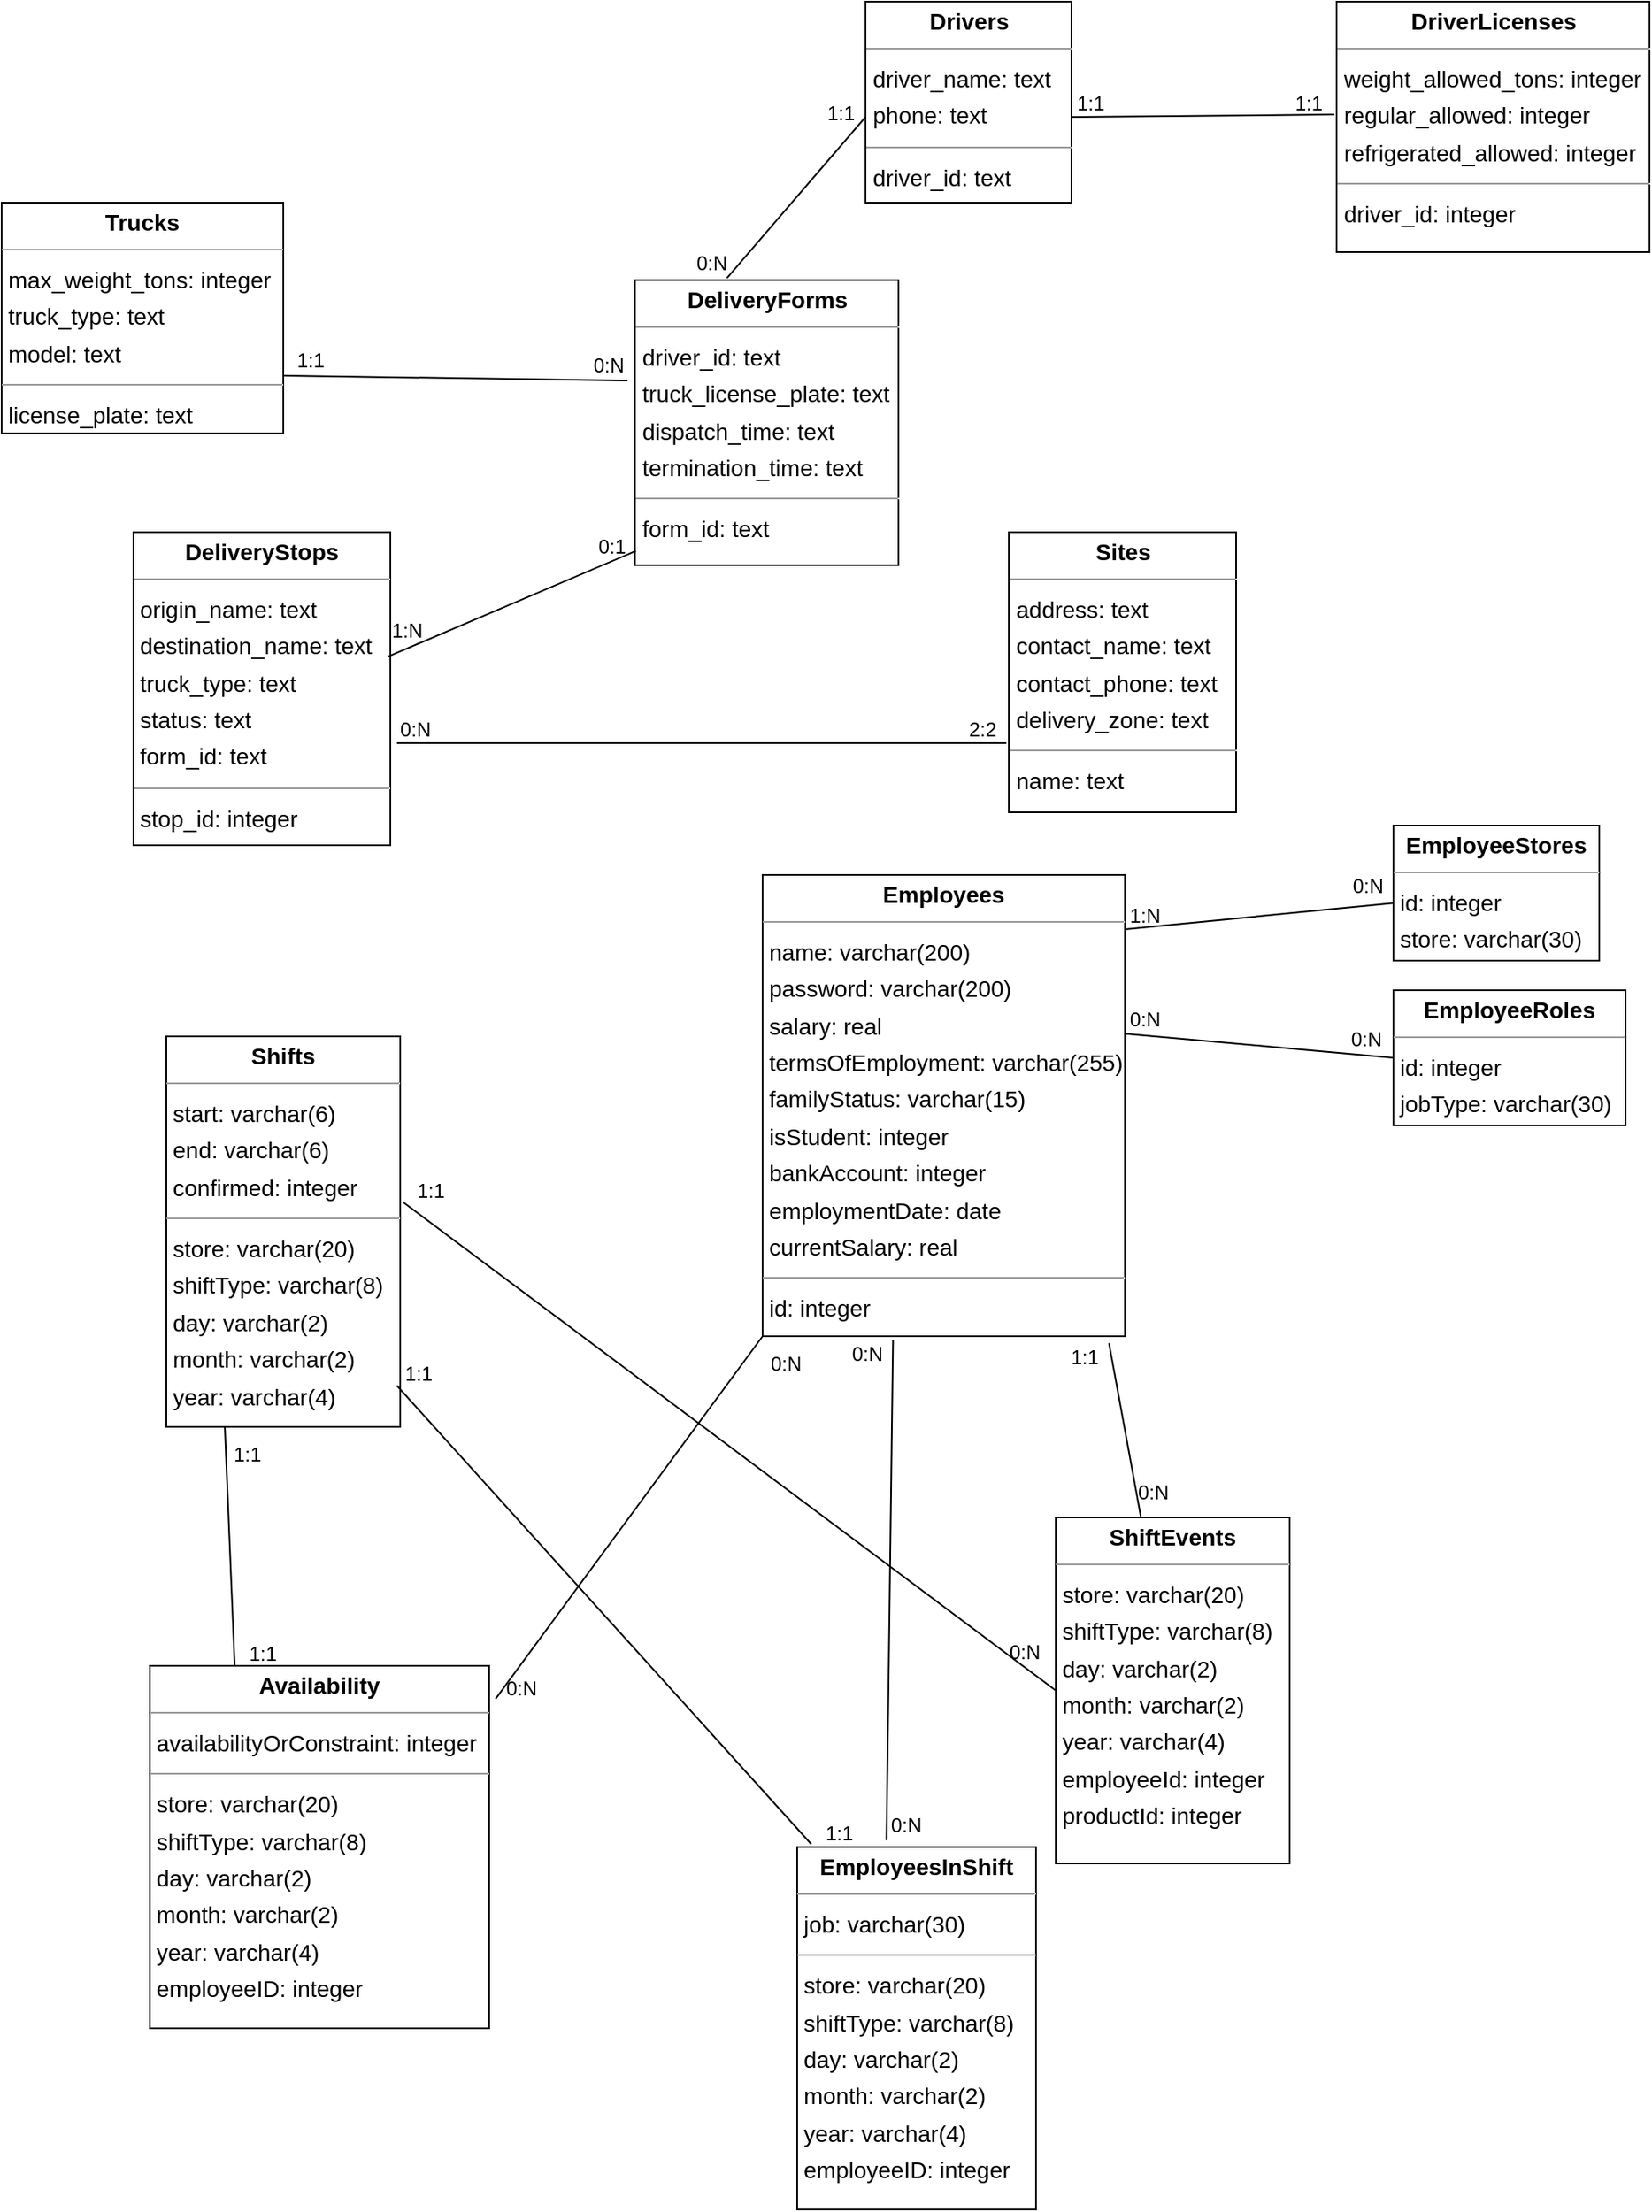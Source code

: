<mxfile version="21.2.7" type="device">
  <diagram id="lE_TnTFSzHgXY5gzvxl4" name="Page-1">
    <mxGraphModel dx="1629" dy="553" grid="1" gridSize="10" guides="1" tooltips="1" connect="1" arrows="1" fold="1" page="0" pageScale="1" pageWidth="827" pageHeight="1169" background="none" math="0" shadow="0">
      <root>
        <mxCell id="0" />
        <mxCell id="1" parent="0" />
        <mxCell id="node7" value="&lt;p style=&quot;margin:0px;margin-top:4px;text-align:center;&quot;&gt;&lt;b&gt;Availability&lt;/b&gt;&lt;/p&gt;&lt;hr size=&quot;1&quot;/&gt;&lt;p style=&quot;margin:0 0 0 4px;line-height:1.6;&quot;&gt; availabilityOrConstraint: integer&lt;/p&gt;&lt;hr size=&quot;1&quot;/&gt;&lt;p style=&quot;margin:0 0 0 4px;line-height:1.6;&quot;&gt; store: varchar(20)&lt;br/&gt; shiftType: varchar(8)&lt;br/&gt; day: varchar(2)&lt;br/&gt; month: varchar(2)&lt;br/&gt; year: varchar(4)&lt;br/&gt; employeeID: integer&lt;/p&gt;" style="verticalAlign=top;align=left;overflow=fill;fontSize=14;fontFamily=Helvetica;html=1;rounded=0;shadow=0;comic=0;labelBackgroundColor=none;strokeWidth=1;" parent="1" vertex="1">
          <mxGeometry x="-170" y="1040" width="206" height="220" as="geometry" />
        </mxCell>
        <mxCell id="node11" value="&lt;p style=&quot;margin:0px;margin-top:4px;text-align:center;&quot;&gt;&lt;b&gt;DeliveryForms&lt;/b&gt;&lt;/p&gt;&lt;hr size=&quot;1&quot;/&gt;&lt;p style=&quot;margin:0 0 0 4px;line-height:1.6;&quot;&gt; driver_id: text&lt;br/&gt; truck_license_plate: text&lt;br/&gt; dispatch_time: text&lt;br/&gt; termination_time: text&lt;/p&gt;&lt;hr size=&quot;1&quot;/&gt;&lt;p style=&quot;margin:0 0 0 4px;line-height:1.6;&quot;&gt; form_id: text&lt;/p&gt;" style="verticalAlign=top;align=left;overflow=fill;fontSize=14;fontFamily=Helvetica;html=1;rounded=0;shadow=0;comic=0;labelBackgroundColor=none;strokeWidth=1;" parent="1" vertex="1">
          <mxGeometry x="124.5" y="199" width="160" height="173" as="geometry" />
        </mxCell>
        <mxCell id="node12" value="&lt;p style=&quot;margin:0px;margin-top:4px;text-align:center;&quot;&gt;&lt;b&gt;DeliveryStops&lt;/b&gt;&lt;/p&gt;&lt;hr size=&quot;1&quot;/&gt;&lt;p style=&quot;margin:0 0 0 4px;line-height:1.6;&quot;&gt; origin_name: text&lt;br/&gt; destination_name: text&lt;br/&gt; truck_type: text&lt;br/&gt; status: text&lt;br/&gt; form_id: text&lt;/p&gt;&lt;hr size=&quot;1&quot;/&gt;&lt;p style=&quot;margin:0 0 0 4px;line-height:1.6;&quot;&gt; stop_id: integer&lt;/p&gt;" style="verticalAlign=top;align=left;overflow=fill;fontSize=14;fontFamily=Helvetica;html=1;rounded=0;shadow=0;comic=0;labelBackgroundColor=none;strokeWidth=1;" parent="1" vertex="1">
          <mxGeometry x="-180" y="352" width="156" height="190" as="geometry" />
        </mxCell>
        <mxCell id="node4" value="&lt;p style=&quot;margin:0px;margin-top:4px;text-align:center;&quot;&gt;&lt;b&gt;DriverLicenses&lt;/b&gt;&lt;/p&gt;&lt;hr size=&quot;1&quot;/&gt;&lt;p style=&quot;margin:0 0 0 4px;line-height:1.6;&quot;&gt; weight_allowed_tons: integer&lt;br/&gt; regular_allowed: integer&lt;br/&gt; refrigerated_allowed: integer&lt;/p&gt;&lt;hr size=&quot;1&quot;/&gt;&lt;p style=&quot;margin:0 0 0 4px;line-height:1.6;&quot;&gt; driver_id: integer&lt;/p&gt;" style="verticalAlign=top;align=left;overflow=fill;fontSize=14;fontFamily=Helvetica;html=1;rounded=0;shadow=0;comic=0;labelBackgroundColor=none;strokeWidth=1;" parent="1" vertex="1">
          <mxGeometry x="550.5" y="30" width="190" height="152" as="geometry" />
        </mxCell>
        <mxCell id="node0" value="&lt;p style=&quot;margin:0px;margin-top:4px;text-align:center;&quot;&gt;&lt;b&gt;Drivers&lt;/b&gt;&lt;/p&gt;&lt;hr size=&quot;1&quot;/&gt;&lt;p style=&quot;margin:0 0 0 4px;line-height:1.6;&quot;&gt; driver_name: text&lt;br/&gt; phone: text&lt;/p&gt;&lt;hr size=&quot;1&quot;/&gt;&lt;p style=&quot;margin:0 0 0 4px;line-height:1.6;&quot;&gt; driver_id: text&lt;/p&gt;" style="verticalAlign=top;align=left;overflow=fill;fontSize=14;fontFamily=Helvetica;html=1;rounded=0;shadow=0;comic=0;labelBackgroundColor=none;strokeWidth=1;" parent="1" vertex="1">
          <mxGeometry x="264.5" y="30" width="125" height="122" as="geometry" />
        </mxCell>
        <mxCell id="node5" value="&lt;p style=&quot;margin:0px;margin-top:4px;text-align:center;&quot;&gt;&lt;b&gt;Employees&lt;/b&gt;&lt;/p&gt;&lt;hr size=&quot;1&quot;/&gt;&lt;p style=&quot;margin:0 0 0 4px;line-height:1.6;&quot;&gt; name: varchar(200)&lt;br/&gt; password: varchar(200)&lt;br/&gt; salary: real&lt;br/&gt; termsOfEmployment: varchar(255)&lt;br/&gt; familyStatus: varchar(15)&lt;br/&gt; isStudent: integer&lt;br/&gt; bankAccount: integer&lt;br/&gt; employmentDate: date&lt;br/&gt; currentSalary: real&lt;/p&gt;&lt;hr size=&quot;1&quot;/&gt;&lt;p style=&quot;margin:0 0 0 4px;line-height:1.6;&quot;&gt; id: integer&lt;/p&gt;" style="verticalAlign=top;align=left;overflow=fill;fontSize=14;fontFamily=Helvetica;html=1;rounded=0;shadow=0;comic=0;labelBackgroundColor=none;strokeWidth=1;" parent="1" vertex="1">
          <mxGeometry x="202" y="560" width="220" height="280" as="geometry" />
        </mxCell>
        <mxCell id="node8" value="&lt;p style=&quot;margin:0px;margin-top:4px;text-align:center;&quot;&gt;&lt;b&gt;EmployeesInShift&lt;/b&gt;&lt;/p&gt;&lt;hr size=&quot;1&quot;/&gt;&lt;p style=&quot;margin:0 0 0 4px;line-height:1.6;&quot;&gt; job: varchar(30)&lt;/p&gt;&lt;hr size=&quot;1&quot;/&gt;&lt;p style=&quot;margin:0 0 0 4px;line-height:1.6;&quot;&gt; store: varchar(20)&lt;br/&gt; shiftType: varchar(8)&lt;br/&gt; day: varchar(2)&lt;br/&gt; month: varchar(2)&lt;br/&gt; year: varchar(4)&lt;br/&gt; employeeID: integer&lt;/p&gt;" style="verticalAlign=top;align=left;overflow=fill;fontSize=14;fontFamily=Helvetica;html=1;rounded=0;shadow=0;comic=0;labelBackgroundColor=none;strokeWidth=1;" parent="1" vertex="1">
          <mxGeometry x="223" y="1150" width="145" height="220" as="geometry" />
        </mxCell>
        <mxCell id="node3" value="&lt;p style=&quot;margin:0px;margin-top:4px;text-align:center;&quot;&gt;&lt;b&gt;EmployeeRoles&lt;/b&gt;&lt;/p&gt;&lt;hr size=&quot;1&quot;&gt;&lt;p style=&quot;margin:0 0 0 4px;line-height:1.6;&quot;&gt; id: integer&lt;br&gt; jobType: varchar(30)&lt;/p&gt;" style="verticalAlign=top;align=left;overflow=fill;fontSize=14;fontFamily=Helvetica;html=1;rounded=0;shadow=0;comic=0;labelBackgroundColor=none;strokeWidth=1;" parent="1" vertex="1">
          <mxGeometry x="585" y="630" width="141" height="82" as="geometry" />
        </mxCell>
        <mxCell id="node2" value="&lt;p style=&quot;margin:0px;margin-top:4px;text-align:center;&quot;&gt;&lt;b&gt;ShiftEvents&lt;/b&gt;&lt;/p&gt;&lt;hr size=&quot;1&quot;/&gt;&lt;p style=&quot;margin:0 0 0 4px;line-height:1.6;&quot;&gt; store: varchar(20)&lt;br/&gt; shiftType: varchar(8)&lt;br/&gt; day: varchar(2)&lt;br/&gt; month: varchar(2)&lt;br/&gt; year: varchar(4)&lt;br/&gt; employeeId: integer&lt;br/&gt; productId: integer&lt;/p&gt;" style="verticalAlign=top;align=left;overflow=fill;fontSize=14;fontFamily=Helvetica;html=1;rounded=0;shadow=0;comic=0;labelBackgroundColor=none;strokeWidth=1;" parent="1" vertex="1">
          <mxGeometry x="380" y="950" width="142" height="210" as="geometry" />
        </mxCell>
        <mxCell id="node9" value="&lt;p style=&quot;margin:0px;margin-top:4px;text-align:center;&quot;&gt;&lt;b&gt;Sites&lt;/b&gt;&lt;/p&gt;&lt;hr size=&quot;1&quot;/&gt;&lt;p style=&quot;margin:0 0 0 4px;line-height:1.6;&quot;&gt; address: text&lt;br/&gt; contact_name: text&lt;br/&gt; contact_phone: text&lt;br/&gt; delivery_zone: text&lt;/p&gt;&lt;hr size=&quot;1&quot;/&gt;&lt;p style=&quot;margin:0 0 0 4px;line-height:1.6;&quot;&gt; name: text&lt;/p&gt;" style="verticalAlign=top;align=left;overflow=fill;fontSize=14;fontFamily=Helvetica;html=1;rounded=0;shadow=0;comic=0;labelBackgroundColor=none;strokeWidth=1;" parent="1" vertex="1">
          <mxGeometry x="351.5" y="352" width="138" height="170" as="geometry" />
        </mxCell>
        <mxCell id="node10" value="&lt;p style=&quot;margin:0px;margin-top:4px;text-align:center;&quot;&gt;&lt;b&gt;EmployeeStores&lt;/b&gt;&lt;/p&gt;&lt;hr size=&quot;1&quot;&gt;&lt;p style=&quot;margin:0 0 0 4px;line-height:1.6;&quot;&gt; id: integer&lt;br&gt; store: varchar(30)&lt;/p&gt;" style="verticalAlign=top;align=left;overflow=fill;fontSize=14;fontFamily=Helvetica;html=1;rounded=0;shadow=0;comic=0;labelBackgroundColor=none;strokeWidth=1;" parent="1" vertex="1">
          <mxGeometry x="585" y="530" width="125" height="82" as="geometry" />
        </mxCell>
        <mxCell id="node13" value="&lt;p style=&quot;margin:0px;margin-top:4px;text-align:center;&quot;&gt;&lt;b&gt;Trucks&lt;/b&gt;&lt;/p&gt;&lt;hr size=&quot;1&quot;/&gt;&lt;p style=&quot;margin:0 0 0 4px;line-height:1.6;&quot;&gt; max_weight_tons: integer&lt;br/&gt; truck_type: text&lt;br/&gt; model: text&lt;/p&gt;&lt;hr size=&quot;1&quot;/&gt;&lt;p style=&quot;margin:0 0 0 4px;line-height:1.6;&quot;&gt; license_plate: text&lt;/p&gt;" style="verticalAlign=top;align=left;overflow=fill;fontSize=14;fontFamily=Helvetica;html=1;rounded=0;shadow=0;comic=0;labelBackgroundColor=none;strokeWidth=1;" parent="1" vertex="1">
          <mxGeometry x="-260" y="152" width="171" height="140" as="geometry" />
        </mxCell>
        <mxCell id="node1" value="&lt;p style=&quot;margin:0px;margin-top:4px;text-align:center;&quot;&gt;&lt;b&gt;Shifts&lt;/b&gt;&lt;/p&gt;&lt;hr size=&quot;1&quot;/&gt;&lt;p style=&quot;margin:0 0 0 4px;line-height:1.6;&quot;&gt; start: varchar(6)&lt;br/&gt; end: varchar(6)&lt;br/&gt; confirmed: integer&lt;/p&gt;&lt;hr size=&quot;1&quot;/&gt;&lt;p style=&quot;margin:0 0 0 4px;line-height:1.6;&quot;&gt; store: varchar(20)&lt;br/&gt; shiftType: varchar(8)&lt;br/&gt; day: varchar(2)&lt;br/&gt; month: varchar(2)&lt;br/&gt; year: varchar(4)&lt;/p&gt;" style="verticalAlign=top;align=left;overflow=fill;fontSize=14;fontFamily=Helvetica;html=1;rounded=0;shadow=0;comic=0;labelBackgroundColor=none;strokeWidth=1;" parent="1" vertex="1">
          <mxGeometry x="-160" y="658" width="142" height="237" as="geometry" />
        </mxCell>
        <mxCell id="BSmRTGBQJOk3SIV4wtqb-3" value="" style="endArrow=none;html=1;rounded=0;exitX=1;exitY=0.75;exitDx=0;exitDy=0;" edge="1" parent="1" source="node13">
          <mxGeometry relative="1" as="geometry">
            <mxPoint x="310" y="310" as="sourcePoint" />
            <mxPoint x="120" y="260" as="targetPoint" />
          </mxGeometry>
        </mxCell>
        <mxCell id="BSmRTGBQJOk3SIV4wtqb-4" value="0:N" style="resizable=0;html=1;whiteSpace=wrap;align=right;verticalAlign=bottom;" connectable="0" vertex="1" parent="BSmRTGBQJOk3SIV4wtqb-3">
          <mxGeometry x="1" relative="1" as="geometry" />
        </mxCell>
        <mxCell id="BSmRTGBQJOk3SIV4wtqb-5" value="1:1" style="resizable=0;html=1;whiteSpace=wrap;align=right;verticalAlign=bottom;" connectable="0" vertex="1" parent="1">
          <mxGeometry x="140.0" y="310.004" as="geometry">
            <mxPoint x="-203" y="-54" as="offset" />
          </mxGeometry>
        </mxCell>
        <mxCell id="BSmRTGBQJOk3SIV4wtqb-6" value="" style="endArrow=none;html=1;rounded=0;exitX=0.992;exitY=0.397;exitDx=0;exitDy=0;exitPerimeter=0;entryX=0.004;entryY=0.95;entryDx=0;entryDy=0;entryPerimeter=0;" edge="1" parent="1" source="node12" target="node11">
          <mxGeometry relative="1" as="geometry">
            <mxPoint x="310" y="310" as="sourcePoint" />
            <mxPoint x="470" y="310" as="targetPoint" />
          </mxGeometry>
        </mxCell>
        <mxCell id="BSmRTGBQJOk3SIV4wtqb-7" value="1:N" style="resizable=0;html=1;whiteSpace=wrap;align=left;verticalAlign=bottom;" connectable="0" vertex="1" parent="BSmRTGBQJOk3SIV4wtqb-6">
          <mxGeometry x="-1" relative="1" as="geometry">
            <mxPoint y="-7" as="offset" />
          </mxGeometry>
        </mxCell>
        <mxCell id="BSmRTGBQJOk3SIV4wtqb-8" value="0:1" style="resizable=0;html=1;whiteSpace=wrap;align=right;verticalAlign=bottom;" connectable="0" vertex="1" parent="BSmRTGBQJOk3SIV4wtqb-6">
          <mxGeometry x="1" relative="1" as="geometry">
            <mxPoint x="-5" y="6" as="offset" />
          </mxGeometry>
        </mxCell>
        <mxCell id="BSmRTGBQJOk3SIV4wtqb-9" value="" style="endArrow=none;html=1;rounded=0;" edge="1" parent="1">
          <mxGeometry relative="1" as="geometry">
            <mxPoint x="-20" y="480" as="sourcePoint" />
            <mxPoint x="350" y="480" as="targetPoint" />
          </mxGeometry>
        </mxCell>
        <mxCell id="BSmRTGBQJOk3SIV4wtqb-10" value="0:N" style="resizable=0;html=1;whiteSpace=wrap;align=left;verticalAlign=bottom;" connectable="0" vertex="1" parent="BSmRTGBQJOk3SIV4wtqb-9">
          <mxGeometry x="-1" relative="1" as="geometry" />
        </mxCell>
        <mxCell id="BSmRTGBQJOk3SIV4wtqb-11" value="2:2" style="resizable=0;html=1;whiteSpace=wrap;align=right;verticalAlign=bottom;" connectable="0" vertex="1" parent="BSmRTGBQJOk3SIV4wtqb-9">
          <mxGeometry x="1" relative="1" as="geometry">
            <mxPoint x="-5" as="offset" />
          </mxGeometry>
        </mxCell>
        <mxCell id="BSmRTGBQJOk3SIV4wtqb-16" value="" style="endArrow=none;html=1;rounded=0;exitX=0.349;exitY=-0.007;exitDx=0;exitDy=0;exitPerimeter=0;entryX=0.004;entryY=0.95;entryDx=0;entryDy=0;entryPerimeter=0;" edge="1" parent="1" source="node11">
          <mxGeometry relative="1" as="geometry">
            <mxPoint x="114.5" y="164" as="sourcePoint" />
            <mxPoint x="264.5" y="100" as="targetPoint" />
          </mxGeometry>
        </mxCell>
        <mxCell id="BSmRTGBQJOk3SIV4wtqb-17" value="0:N" style="resizable=0;html=1;whiteSpace=wrap;align=left;verticalAlign=bottom;" connectable="0" vertex="1" parent="BSmRTGBQJOk3SIV4wtqb-16">
          <mxGeometry x="-1" relative="1" as="geometry">
            <mxPoint x="-20" as="offset" />
          </mxGeometry>
        </mxCell>
        <mxCell id="BSmRTGBQJOk3SIV4wtqb-18" value="1:1" style="resizable=0;html=1;whiteSpace=wrap;align=right;verticalAlign=bottom;" connectable="0" vertex="1" parent="BSmRTGBQJOk3SIV4wtqb-16">
          <mxGeometry x="1" relative="1" as="geometry">
            <mxPoint x="-5" y="6" as="offset" />
          </mxGeometry>
        </mxCell>
        <mxCell id="BSmRTGBQJOk3SIV4wtqb-19" value="" style="endArrow=none;html=1;rounded=0;entryX=-0.007;entryY=0.451;entryDx=0;entryDy=0;entryPerimeter=0;" edge="1" parent="1" target="node4">
          <mxGeometry relative="1" as="geometry">
            <mxPoint x="390" y="100" as="sourcePoint" />
            <mxPoint x="384.5" y="212" as="targetPoint" />
          </mxGeometry>
        </mxCell>
        <mxCell id="BSmRTGBQJOk3SIV4wtqb-20" value="1:1" style="resizable=0;html=1;whiteSpace=wrap;align=left;verticalAlign=bottom;" connectable="0" vertex="1" parent="BSmRTGBQJOk3SIV4wtqb-19">
          <mxGeometry x="-1" relative="1" as="geometry">
            <mxPoint x="1" as="offset" />
          </mxGeometry>
        </mxCell>
        <mxCell id="BSmRTGBQJOk3SIV4wtqb-21" value="1:1" style="resizable=0;html=1;whiteSpace=wrap;align=right;verticalAlign=bottom;" connectable="0" vertex="1" parent="BSmRTGBQJOk3SIV4wtqb-19">
          <mxGeometry x="1" relative="1" as="geometry">
            <mxPoint x="-5" y="2" as="offset" />
          </mxGeometry>
        </mxCell>
        <mxCell id="BSmRTGBQJOk3SIV4wtqb-24" value="" style="endArrow=none;html=1;rounded=0;exitX=1;exitY=0.75;exitDx=0;exitDy=0;" edge="1" parent="1" target="node10">
          <mxGeometry relative="1" as="geometry">
            <mxPoint x="422" y="593" as="sourcePoint" />
            <mxPoint x="584" y="589" as="targetPoint" />
          </mxGeometry>
        </mxCell>
        <mxCell id="BSmRTGBQJOk3SIV4wtqb-25" value="1:N" style="resizable=0;html=1;whiteSpace=wrap;align=left;verticalAlign=bottom;" connectable="0" vertex="1" parent="BSmRTGBQJOk3SIV4wtqb-24">
          <mxGeometry x="-1" relative="1" as="geometry">
            <mxPoint x="1" as="offset" />
          </mxGeometry>
        </mxCell>
        <mxCell id="BSmRTGBQJOk3SIV4wtqb-26" value="0:N" style="resizable=0;html=1;whiteSpace=wrap;align=right;verticalAlign=bottom;" connectable="0" vertex="1" parent="BSmRTGBQJOk3SIV4wtqb-24">
          <mxGeometry x="1" relative="1" as="geometry">
            <mxPoint x="-5" y="-2" as="offset" />
          </mxGeometry>
        </mxCell>
        <mxCell id="BSmRTGBQJOk3SIV4wtqb-27" value="" style="endArrow=none;html=1;rounded=0;exitX=1;exitY=0.344;exitDx=0;exitDy=0;entryX=0;entryY=0.5;entryDx=0;entryDy=0;exitPerimeter=0;" edge="1" parent="1" source="node5" target="node3">
          <mxGeometry relative="1" as="geometry">
            <mxPoint x="432" y="659" as="sourcePoint" />
            <mxPoint x="580" y="658" as="targetPoint" />
          </mxGeometry>
        </mxCell>
        <mxCell id="BSmRTGBQJOk3SIV4wtqb-28" value="0:N" style="resizable=0;html=1;whiteSpace=wrap;align=left;verticalAlign=bottom;" connectable="0" vertex="1" parent="BSmRTGBQJOk3SIV4wtqb-27">
          <mxGeometry x="-1" relative="1" as="geometry">
            <mxPoint x="1" as="offset" />
          </mxGeometry>
        </mxCell>
        <mxCell id="BSmRTGBQJOk3SIV4wtqb-29" value="0:N" style="resizable=0;html=1;whiteSpace=wrap;align=right;verticalAlign=bottom;" connectable="0" vertex="1" parent="BSmRTGBQJOk3SIV4wtqb-27">
          <mxGeometry x="1" relative="1" as="geometry">
            <mxPoint x="-5" y="-2" as="offset" />
          </mxGeometry>
        </mxCell>
        <mxCell id="BSmRTGBQJOk3SIV4wtqb-30" value="" style="endArrow=none;html=1;rounded=0;exitX=0.374;exitY=-0.019;exitDx=0;exitDy=0;entryX=0.36;entryY=1.009;entryDx=0;entryDy=0;exitPerimeter=0;entryPerimeter=0;" edge="1" parent="1" source="node8" target="node5">
          <mxGeometry relative="1" as="geometry">
            <mxPoint x="202" y="1040" as="sourcePoint" />
            <mxPoint x="490" y="1065" as="targetPoint" />
          </mxGeometry>
        </mxCell>
        <mxCell id="BSmRTGBQJOk3SIV4wtqb-31" value="0:N" style="resizable=0;html=1;whiteSpace=wrap;align=left;verticalAlign=bottom;" connectable="0" vertex="1" parent="BSmRTGBQJOk3SIV4wtqb-30">
          <mxGeometry x="-1" relative="1" as="geometry">
            <mxPoint x="1" as="offset" />
          </mxGeometry>
        </mxCell>
        <mxCell id="BSmRTGBQJOk3SIV4wtqb-32" value="0:N" style="resizable=0;html=1;whiteSpace=wrap;align=right;verticalAlign=bottom;" connectable="0" vertex="1" parent="BSmRTGBQJOk3SIV4wtqb-30">
          <mxGeometry x="1" relative="1" as="geometry">
            <mxPoint x="-5" y="17" as="offset" />
          </mxGeometry>
        </mxCell>
        <mxCell id="BSmRTGBQJOk3SIV4wtqb-33" value="" style="endArrow=none;html=1;rounded=0;entryX=0.956;entryY=1.015;entryDx=0;entryDy=0;entryPerimeter=0;" edge="1" parent="1" source="node2" target="node5">
          <mxGeometry relative="1" as="geometry">
            <mxPoint x="287" y="1156" as="sourcePoint" />
            <mxPoint x="291" y="853" as="targetPoint" />
          </mxGeometry>
        </mxCell>
        <mxCell id="BSmRTGBQJOk3SIV4wtqb-34" value="0:N" style="resizable=0;html=1;whiteSpace=wrap;align=left;verticalAlign=bottom;" connectable="0" vertex="1" parent="BSmRTGBQJOk3SIV4wtqb-33">
          <mxGeometry x="-1" relative="1" as="geometry">
            <mxPoint x="-4" y="-7" as="offset" />
          </mxGeometry>
        </mxCell>
        <mxCell id="BSmRTGBQJOk3SIV4wtqb-35" value="1:1" style="resizable=0;html=1;whiteSpace=wrap;align=right;verticalAlign=bottom;" connectable="0" vertex="1" parent="BSmRTGBQJOk3SIV4wtqb-33">
          <mxGeometry x="1" relative="1" as="geometry">
            <mxPoint x="-5" y="17" as="offset" />
          </mxGeometry>
        </mxCell>
        <mxCell id="BSmRTGBQJOk3SIV4wtqb-36" value="" style="endArrow=none;html=1;rounded=0;exitX=0;exitY=0.5;exitDx=0;exitDy=0;entryX=1.011;entryY=0.424;entryDx=0;entryDy=0;entryPerimeter=0;" edge="1" parent="1" source="node2" target="node1">
          <mxGeometry relative="1" as="geometry">
            <mxPoint x="287" y="1156" as="sourcePoint" />
            <mxPoint x="291" y="853" as="targetPoint" />
          </mxGeometry>
        </mxCell>
        <mxCell id="BSmRTGBQJOk3SIV4wtqb-37" value="0:N" style="resizable=0;html=1;whiteSpace=wrap;align=left;verticalAlign=bottom;" connectable="0" vertex="1" parent="BSmRTGBQJOk3SIV4wtqb-36">
          <mxGeometry x="-1" relative="1" as="geometry">
            <mxPoint x="-30" y="-15" as="offset" />
          </mxGeometry>
        </mxCell>
        <mxCell id="BSmRTGBQJOk3SIV4wtqb-38" value="1:1" style="resizable=0;html=1;whiteSpace=wrap;align=right;verticalAlign=bottom;" connectable="0" vertex="1" parent="BSmRTGBQJOk3SIV4wtqb-36">
          <mxGeometry x="1" relative="1" as="geometry">
            <mxPoint x="27" y="2" as="offset" />
          </mxGeometry>
        </mxCell>
        <mxCell id="BSmRTGBQJOk3SIV4wtqb-39" value="" style="endArrow=none;html=1;rounded=0;entryX=0.059;entryY=-0.008;entryDx=0;entryDy=0;entryPerimeter=0;" edge="1" parent="1" target="node8">
          <mxGeometry relative="1" as="geometry">
            <mxPoint x="-20" y="870" as="sourcePoint" />
            <mxPoint y="930" as="targetPoint" />
            <Array as="points" />
          </mxGeometry>
        </mxCell>
        <mxCell id="BSmRTGBQJOk3SIV4wtqb-40" value="1:1" style="resizable=0;html=1;whiteSpace=wrap;align=left;verticalAlign=bottom;" connectable="0" vertex="1" parent="BSmRTGBQJOk3SIV4wtqb-39">
          <mxGeometry x="-1" relative="1" as="geometry">
            <mxPoint x="3" y="1" as="offset" />
          </mxGeometry>
        </mxCell>
        <mxCell id="BSmRTGBQJOk3SIV4wtqb-41" value="1:1" style="resizable=0;html=1;whiteSpace=wrap;align=right;verticalAlign=bottom;" connectable="0" vertex="1" parent="BSmRTGBQJOk3SIV4wtqb-39">
          <mxGeometry x="1" relative="1" as="geometry">
            <mxPoint x="27" y="2" as="offset" />
          </mxGeometry>
        </mxCell>
        <mxCell id="BSmRTGBQJOk3SIV4wtqb-45" value="" style="endArrow=none;html=1;rounded=0;exitX=0.25;exitY=1;exitDx=0;exitDy=0;entryX=0.25;entryY=0;entryDx=0;entryDy=0;" edge="1" parent="1" source="node1" target="node7">
          <mxGeometry relative="1" as="geometry">
            <mxPoint x="-120.5" y="910" as="sourcePoint" />
            <mxPoint x="124.5" y="1179" as="targetPoint" />
            <Array as="points" />
          </mxGeometry>
        </mxCell>
        <mxCell id="BSmRTGBQJOk3SIV4wtqb-46" value="1:1" style="resizable=0;html=1;whiteSpace=wrap;align=left;verticalAlign=bottom;" connectable="0" vertex="1" parent="BSmRTGBQJOk3SIV4wtqb-45">
          <mxGeometry x="-1" relative="1" as="geometry">
            <mxPoint x="3" y="25" as="offset" />
          </mxGeometry>
        </mxCell>
        <mxCell id="BSmRTGBQJOk3SIV4wtqb-47" value="1:1" style="resizable=0;html=1;whiteSpace=wrap;align=right;verticalAlign=bottom;" connectable="0" vertex="1" parent="BSmRTGBQJOk3SIV4wtqb-45">
          <mxGeometry x="1" relative="1" as="geometry">
            <mxPoint x="27" y="2" as="offset" />
          </mxGeometry>
        </mxCell>
        <mxCell id="BSmRTGBQJOk3SIV4wtqb-48" value="" style="endArrow=none;html=1;rounded=0;exitX=0;exitY=1;exitDx=0;exitDy=0;entryX=1.019;entryY=0.091;entryDx=0;entryDy=0;entryPerimeter=0;" edge="1" parent="1" source="node5" target="node7">
          <mxGeometry relative="1" as="geometry">
            <mxPoint x="70" y="940" as="sourcePoint" />
            <mxPoint x="76" y="1085" as="targetPoint" />
            <Array as="points" />
          </mxGeometry>
        </mxCell>
        <mxCell id="BSmRTGBQJOk3SIV4wtqb-49" value="0:N" style="resizable=0;html=1;whiteSpace=wrap;align=left;verticalAlign=bottom;" connectable="0" vertex="1" parent="BSmRTGBQJOk3SIV4wtqb-48">
          <mxGeometry x="-1" relative="1" as="geometry">
            <mxPoint x="3" y="25" as="offset" />
          </mxGeometry>
        </mxCell>
        <mxCell id="BSmRTGBQJOk3SIV4wtqb-50" value="0:N" style="resizable=0;html=1;whiteSpace=wrap;align=right;verticalAlign=bottom;" connectable="0" vertex="1" parent="BSmRTGBQJOk3SIV4wtqb-48">
          <mxGeometry x="1" relative="1" as="geometry">
            <mxPoint x="27" y="2" as="offset" />
          </mxGeometry>
        </mxCell>
      </root>
    </mxGraphModel>
  </diagram>
</mxfile>
